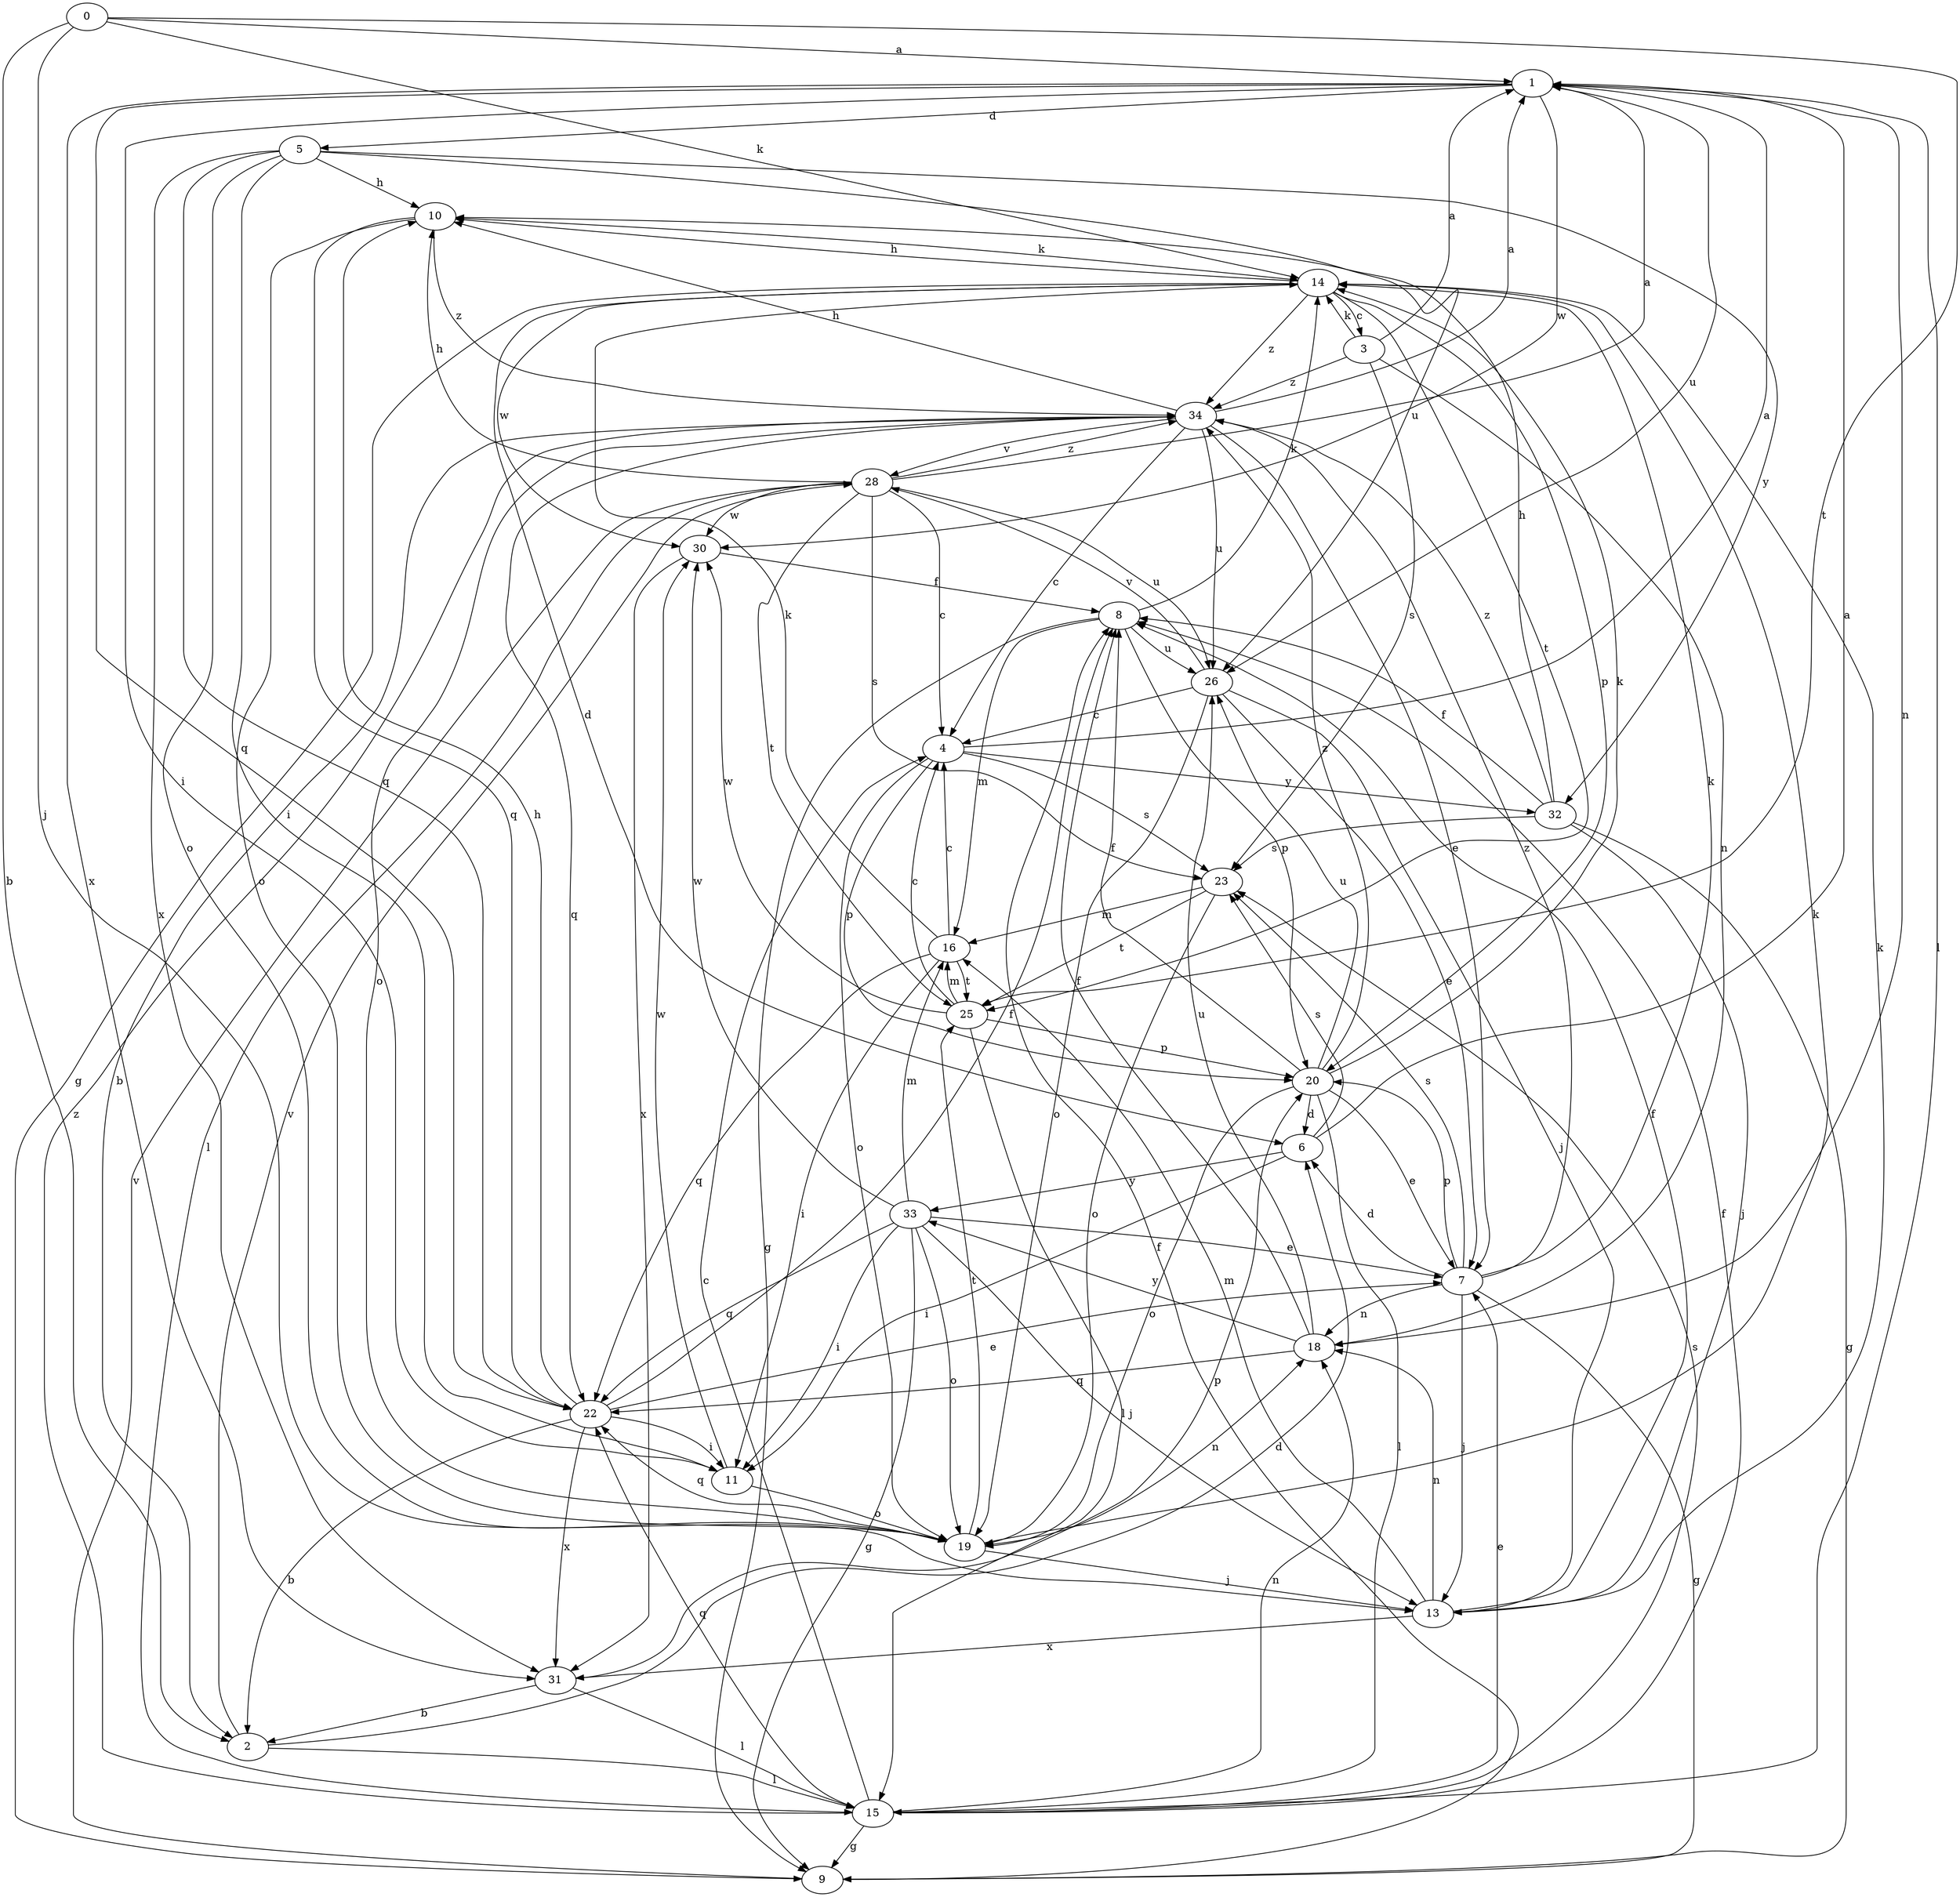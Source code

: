 strict digraph  {
0;
1;
2;
3;
4;
5;
6;
7;
8;
9;
10;
11;
13;
14;
15;
16;
18;
19;
20;
22;
23;
25;
26;
28;
30;
31;
32;
33;
34;
0 -> 1  [label=a];
0 -> 2  [label=b];
0 -> 13  [label=j];
0 -> 14  [label=k];
0 -> 25  [label=t];
1 -> 5  [label=d];
1 -> 11  [label=i];
1 -> 15  [label=l];
1 -> 18  [label=n];
1 -> 22  [label=q];
1 -> 26  [label=u];
1 -> 30  [label=w];
1 -> 31  [label=x];
2 -> 6  [label=d];
2 -> 15  [label=l];
2 -> 28  [label=v];
3 -> 1  [label=a];
3 -> 14  [label=k];
3 -> 18  [label=n];
3 -> 23  [label=s];
3 -> 34  [label=z];
4 -> 1  [label=a];
4 -> 19  [label=o];
4 -> 20  [label=p];
4 -> 23  [label=s];
4 -> 32  [label=y];
5 -> 10  [label=h];
5 -> 11  [label=i];
5 -> 19  [label=o];
5 -> 22  [label=q];
5 -> 26  [label=u];
5 -> 31  [label=x];
5 -> 32  [label=y];
6 -> 1  [label=a];
6 -> 11  [label=i];
6 -> 23  [label=s];
6 -> 33  [label=y];
7 -> 6  [label=d];
7 -> 9  [label=g];
7 -> 13  [label=j];
7 -> 14  [label=k];
7 -> 18  [label=n];
7 -> 20  [label=p];
7 -> 23  [label=s];
7 -> 34  [label=z];
8 -> 9  [label=g];
8 -> 14  [label=k];
8 -> 16  [label=m];
8 -> 20  [label=p];
8 -> 26  [label=u];
9 -> 8  [label=f];
9 -> 28  [label=v];
10 -> 14  [label=k];
10 -> 19  [label=o];
10 -> 22  [label=q];
10 -> 34  [label=z];
11 -> 19  [label=o];
11 -> 30  [label=w];
13 -> 8  [label=f];
13 -> 14  [label=k];
13 -> 16  [label=m];
13 -> 18  [label=n];
13 -> 31  [label=x];
14 -> 3  [label=c];
14 -> 6  [label=d];
14 -> 9  [label=g];
14 -> 10  [label=h];
14 -> 20  [label=p];
14 -> 25  [label=t];
14 -> 30  [label=w];
14 -> 34  [label=z];
15 -> 4  [label=c];
15 -> 7  [label=e];
15 -> 8  [label=f];
15 -> 9  [label=g];
15 -> 18  [label=n];
15 -> 22  [label=q];
15 -> 23  [label=s];
15 -> 34  [label=z];
16 -> 4  [label=c];
16 -> 11  [label=i];
16 -> 14  [label=k];
16 -> 22  [label=q];
16 -> 25  [label=t];
18 -> 8  [label=f];
18 -> 22  [label=q];
18 -> 26  [label=u];
18 -> 33  [label=y];
19 -> 13  [label=j];
19 -> 14  [label=k];
19 -> 18  [label=n];
19 -> 22  [label=q];
19 -> 25  [label=t];
20 -> 6  [label=d];
20 -> 7  [label=e];
20 -> 8  [label=f];
20 -> 14  [label=k];
20 -> 15  [label=l];
20 -> 19  [label=o];
20 -> 26  [label=u];
20 -> 34  [label=z];
22 -> 2  [label=b];
22 -> 7  [label=e];
22 -> 8  [label=f];
22 -> 10  [label=h];
22 -> 11  [label=i];
22 -> 31  [label=x];
23 -> 16  [label=m];
23 -> 19  [label=o];
23 -> 25  [label=t];
25 -> 4  [label=c];
25 -> 15  [label=l];
25 -> 16  [label=m];
25 -> 20  [label=p];
25 -> 30  [label=w];
26 -> 4  [label=c];
26 -> 7  [label=e];
26 -> 13  [label=j];
26 -> 19  [label=o];
26 -> 28  [label=v];
28 -> 1  [label=a];
28 -> 4  [label=c];
28 -> 10  [label=h];
28 -> 15  [label=l];
28 -> 23  [label=s];
28 -> 25  [label=t];
28 -> 26  [label=u];
28 -> 30  [label=w];
28 -> 34  [label=z];
30 -> 8  [label=f];
30 -> 31  [label=x];
31 -> 2  [label=b];
31 -> 15  [label=l];
31 -> 20  [label=p];
32 -> 8  [label=f];
32 -> 9  [label=g];
32 -> 10  [label=h];
32 -> 13  [label=j];
32 -> 23  [label=s];
32 -> 34  [label=z];
33 -> 7  [label=e];
33 -> 9  [label=g];
33 -> 11  [label=i];
33 -> 13  [label=j];
33 -> 16  [label=m];
33 -> 19  [label=o];
33 -> 22  [label=q];
33 -> 30  [label=w];
34 -> 1  [label=a];
34 -> 2  [label=b];
34 -> 4  [label=c];
34 -> 7  [label=e];
34 -> 10  [label=h];
34 -> 19  [label=o];
34 -> 22  [label=q];
34 -> 26  [label=u];
34 -> 28  [label=v];
}
